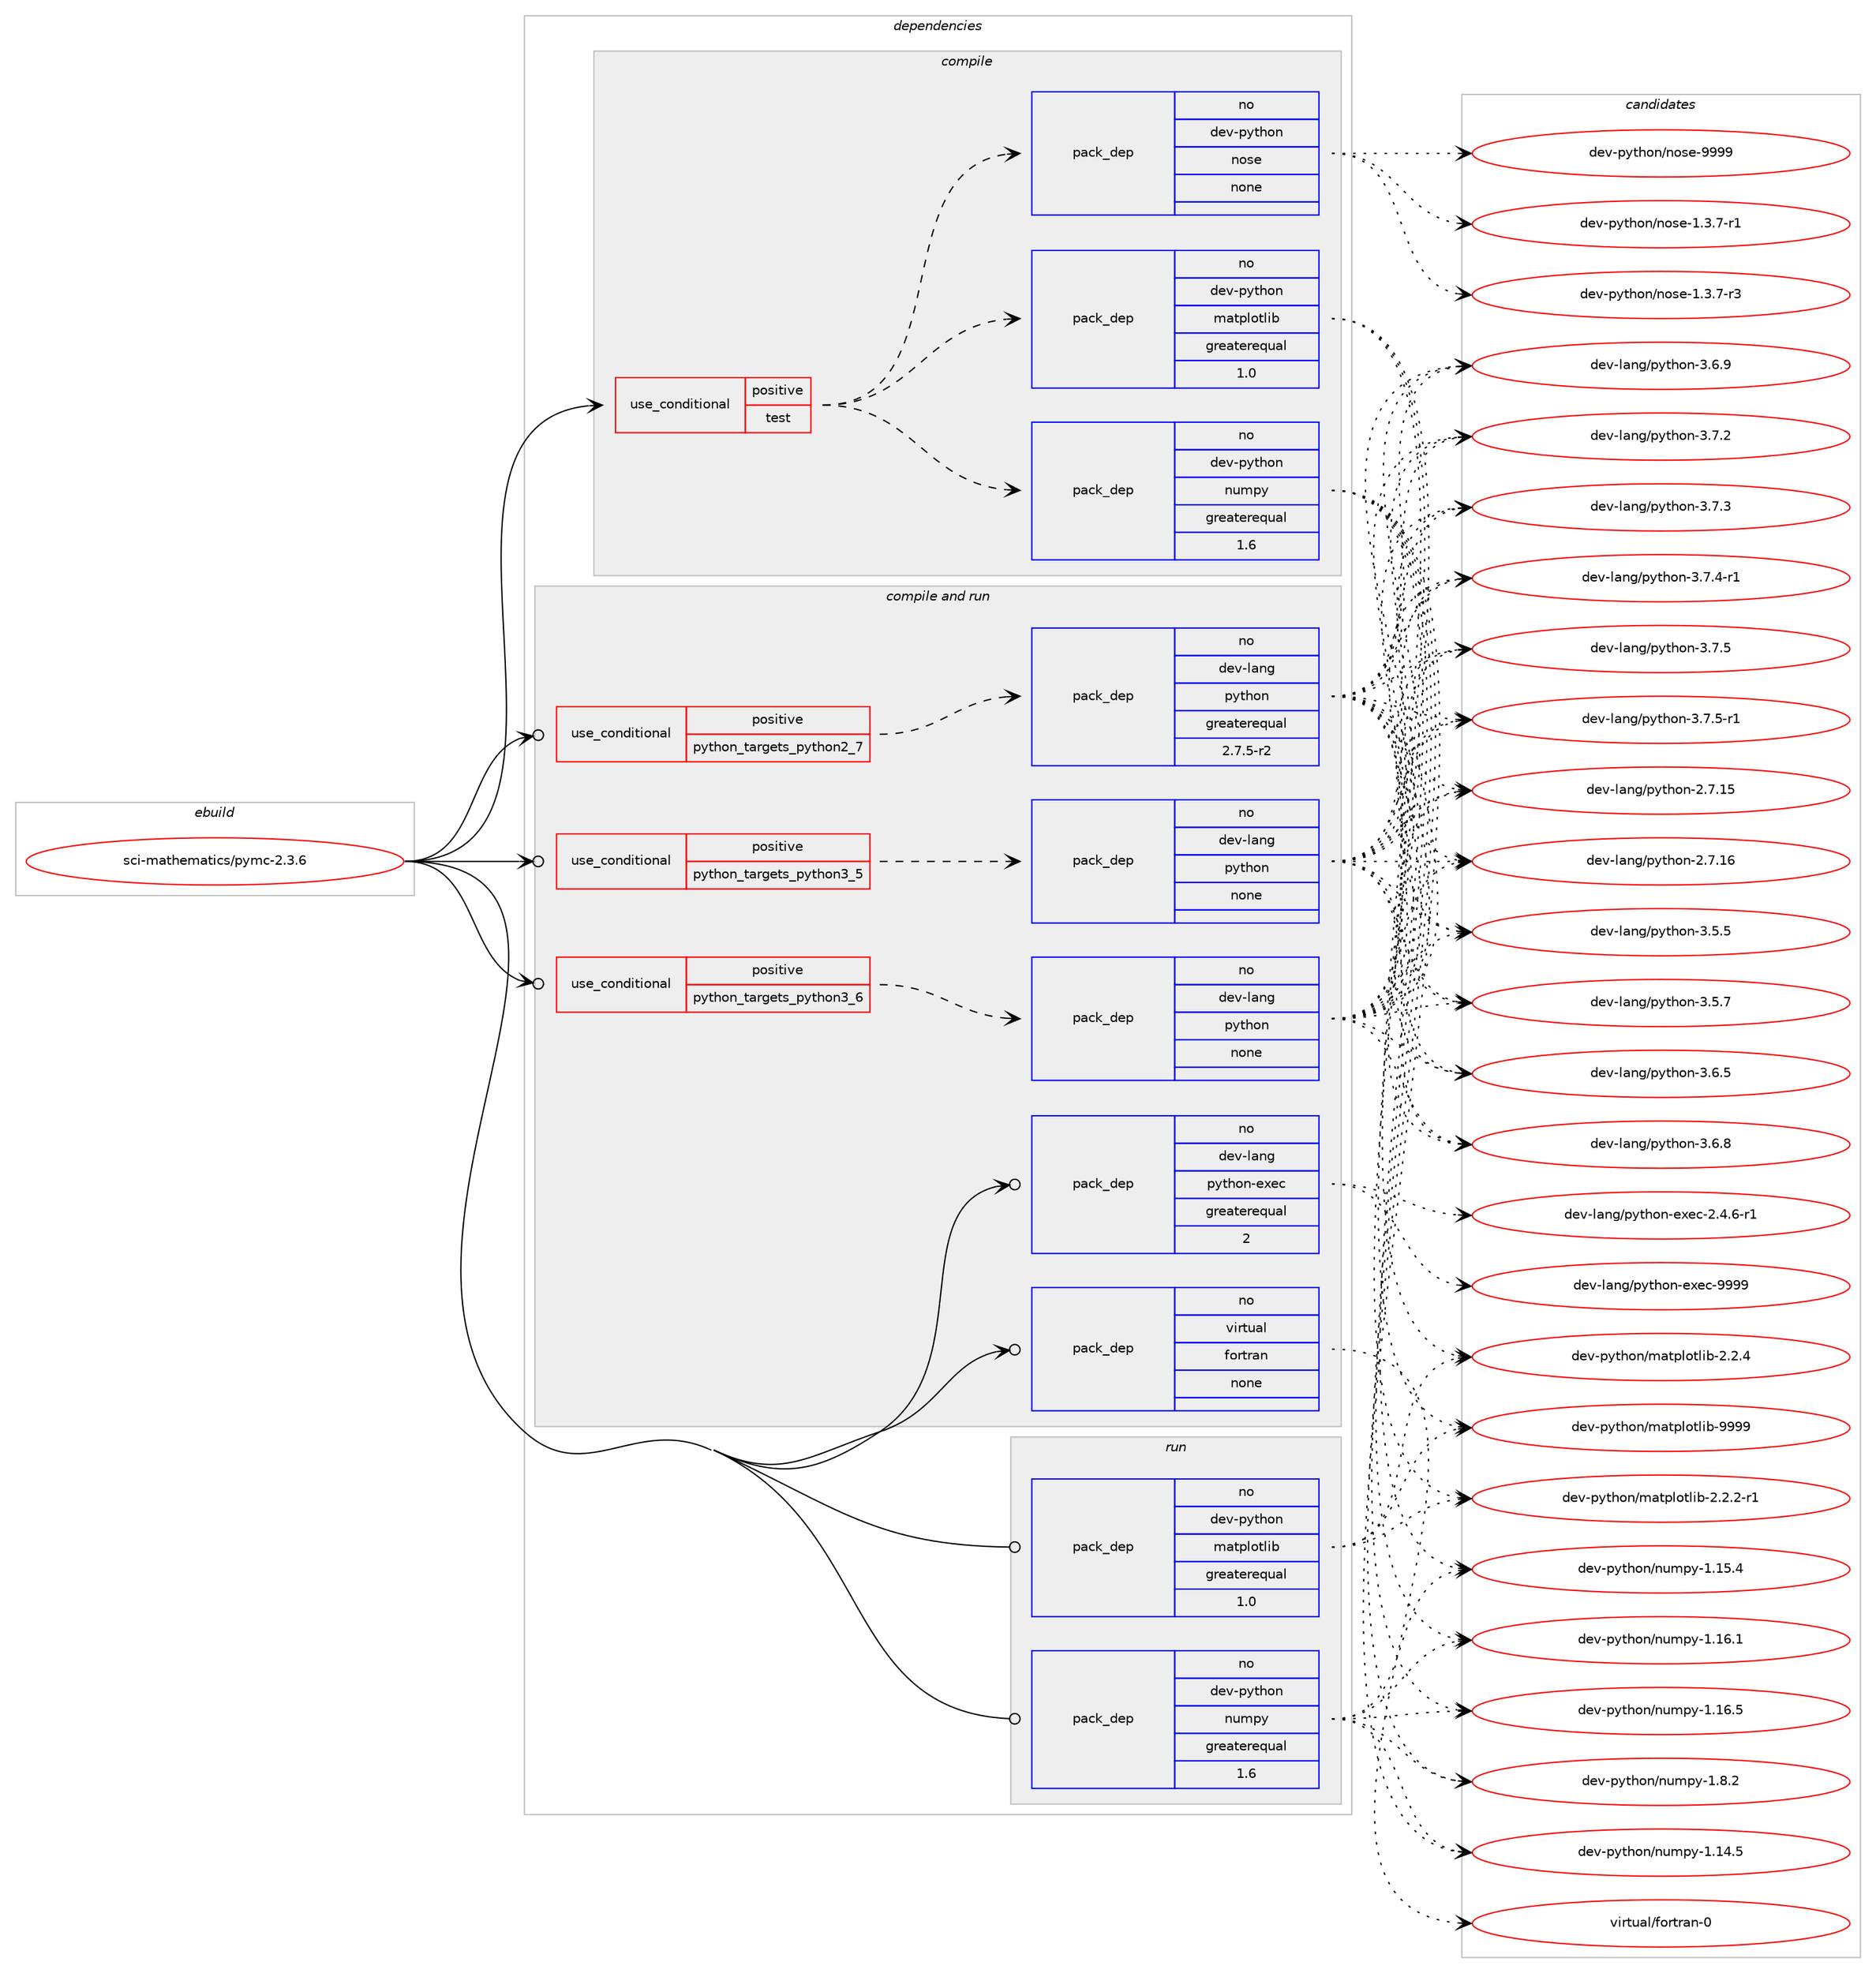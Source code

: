 digraph prolog {

# *************
# Graph options
# *************

newrank=true;
concentrate=true;
compound=true;
graph [rankdir=LR,fontname=Helvetica,fontsize=10,ranksep=1.5];#, ranksep=2.5, nodesep=0.2];
edge  [arrowhead=vee];
node  [fontname=Helvetica,fontsize=10];

# **********
# The ebuild
# **********

subgraph cluster_leftcol {
color=gray;
rank=same;
label=<<i>ebuild</i>>;
id [label="sci-mathematics/pymc-2.3.6", color=red, width=4, href="../sci-mathematics/pymc-2.3.6.svg"];
}

# ****************
# The dependencies
# ****************

subgraph cluster_midcol {
color=gray;
label=<<i>dependencies</i>>;
subgraph cluster_compile {
fillcolor="#eeeeee";
style=filled;
label=<<i>compile</i>>;
subgraph cond209347 {
dependency862152 [label=<<TABLE BORDER="0" CELLBORDER="1" CELLSPACING="0" CELLPADDING="4"><TR><TD ROWSPAN="3" CELLPADDING="10">use_conditional</TD></TR><TR><TD>positive</TD></TR><TR><TD>test</TD></TR></TABLE>>, shape=none, color=red];
subgraph pack637565 {
dependency862153 [label=<<TABLE BORDER="0" CELLBORDER="1" CELLSPACING="0" CELLPADDING="4" WIDTH="220"><TR><TD ROWSPAN="6" CELLPADDING="30">pack_dep</TD></TR><TR><TD WIDTH="110">no</TD></TR><TR><TD>dev-python</TD></TR><TR><TD>numpy</TD></TR><TR><TD>greaterequal</TD></TR><TR><TD>1.6</TD></TR></TABLE>>, shape=none, color=blue];
}
dependency862152:e -> dependency862153:w [weight=20,style="dashed",arrowhead="vee"];
subgraph pack637566 {
dependency862154 [label=<<TABLE BORDER="0" CELLBORDER="1" CELLSPACING="0" CELLPADDING="4" WIDTH="220"><TR><TD ROWSPAN="6" CELLPADDING="30">pack_dep</TD></TR><TR><TD WIDTH="110">no</TD></TR><TR><TD>dev-python</TD></TR><TR><TD>matplotlib</TD></TR><TR><TD>greaterequal</TD></TR><TR><TD>1.0</TD></TR></TABLE>>, shape=none, color=blue];
}
dependency862152:e -> dependency862154:w [weight=20,style="dashed",arrowhead="vee"];
subgraph pack637567 {
dependency862155 [label=<<TABLE BORDER="0" CELLBORDER="1" CELLSPACING="0" CELLPADDING="4" WIDTH="220"><TR><TD ROWSPAN="6" CELLPADDING="30">pack_dep</TD></TR><TR><TD WIDTH="110">no</TD></TR><TR><TD>dev-python</TD></TR><TR><TD>nose</TD></TR><TR><TD>none</TD></TR><TR><TD></TD></TR></TABLE>>, shape=none, color=blue];
}
dependency862152:e -> dependency862155:w [weight=20,style="dashed",arrowhead="vee"];
}
id:e -> dependency862152:w [weight=20,style="solid",arrowhead="vee"];
}
subgraph cluster_compileandrun {
fillcolor="#eeeeee";
style=filled;
label=<<i>compile and run</i>>;
subgraph cond209348 {
dependency862156 [label=<<TABLE BORDER="0" CELLBORDER="1" CELLSPACING="0" CELLPADDING="4"><TR><TD ROWSPAN="3" CELLPADDING="10">use_conditional</TD></TR><TR><TD>positive</TD></TR><TR><TD>python_targets_python2_7</TD></TR></TABLE>>, shape=none, color=red];
subgraph pack637568 {
dependency862157 [label=<<TABLE BORDER="0" CELLBORDER="1" CELLSPACING="0" CELLPADDING="4" WIDTH="220"><TR><TD ROWSPAN="6" CELLPADDING="30">pack_dep</TD></TR><TR><TD WIDTH="110">no</TD></TR><TR><TD>dev-lang</TD></TR><TR><TD>python</TD></TR><TR><TD>greaterequal</TD></TR><TR><TD>2.7.5-r2</TD></TR></TABLE>>, shape=none, color=blue];
}
dependency862156:e -> dependency862157:w [weight=20,style="dashed",arrowhead="vee"];
}
id:e -> dependency862156:w [weight=20,style="solid",arrowhead="odotvee"];
subgraph cond209349 {
dependency862158 [label=<<TABLE BORDER="0" CELLBORDER="1" CELLSPACING="0" CELLPADDING="4"><TR><TD ROWSPAN="3" CELLPADDING="10">use_conditional</TD></TR><TR><TD>positive</TD></TR><TR><TD>python_targets_python3_5</TD></TR></TABLE>>, shape=none, color=red];
subgraph pack637569 {
dependency862159 [label=<<TABLE BORDER="0" CELLBORDER="1" CELLSPACING="0" CELLPADDING="4" WIDTH="220"><TR><TD ROWSPAN="6" CELLPADDING="30">pack_dep</TD></TR><TR><TD WIDTH="110">no</TD></TR><TR><TD>dev-lang</TD></TR><TR><TD>python</TD></TR><TR><TD>none</TD></TR><TR><TD></TD></TR></TABLE>>, shape=none, color=blue];
}
dependency862158:e -> dependency862159:w [weight=20,style="dashed",arrowhead="vee"];
}
id:e -> dependency862158:w [weight=20,style="solid",arrowhead="odotvee"];
subgraph cond209350 {
dependency862160 [label=<<TABLE BORDER="0" CELLBORDER="1" CELLSPACING="0" CELLPADDING="4"><TR><TD ROWSPAN="3" CELLPADDING="10">use_conditional</TD></TR><TR><TD>positive</TD></TR><TR><TD>python_targets_python3_6</TD></TR></TABLE>>, shape=none, color=red];
subgraph pack637570 {
dependency862161 [label=<<TABLE BORDER="0" CELLBORDER="1" CELLSPACING="0" CELLPADDING="4" WIDTH="220"><TR><TD ROWSPAN="6" CELLPADDING="30">pack_dep</TD></TR><TR><TD WIDTH="110">no</TD></TR><TR><TD>dev-lang</TD></TR><TR><TD>python</TD></TR><TR><TD>none</TD></TR><TR><TD></TD></TR></TABLE>>, shape=none, color=blue];
}
dependency862160:e -> dependency862161:w [weight=20,style="dashed",arrowhead="vee"];
}
id:e -> dependency862160:w [weight=20,style="solid",arrowhead="odotvee"];
subgraph pack637571 {
dependency862162 [label=<<TABLE BORDER="0" CELLBORDER="1" CELLSPACING="0" CELLPADDING="4" WIDTH="220"><TR><TD ROWSPAN="6" CELLPADDING="30">pack_dep</TD></TR><TR><TD WIDTH="110">no</TD></TR><TR><TD>dev-lang</TD></TR><TR><TD>python-exec</TD></TR><TR><TD>greaterequal</TD></TR><TR><TD>2</TD></TR></TABLE>>, shape=none, color=blue];
}
id:e -> dependency862162:w [weight=20,style="solid",arrowhead="odotvee"];
subgraph pack637572 {
dependency862163 [label=<<TABLE BORDER="0" CELLBORDER="1" CELLSPACING="0" CELLPADDING="4" WIDTH="220"><TR><TD ROWSPAN="6" CELLPADDING="30">pack_dep</TD></TR><TR><TD WIDTH="110">no</TD></TR><TR><TD>virtual</TD></TR><TR><TD>fortran</TD></TR><TR><TD>none</TD></TR><TR><TD></TD></TR></TABLE>>, shape=none, color=blue];
}
id:e -> dependency862163:w [weight=20,style="solid",arrowhead="odotvee"];
}
subgraph cluster_run {
fillcolor="#eeeeee";
style=filled;
label=<<i>run</i>>;
subgraph pack637573 {
dependency862164 [label=<<TABLE BORDER="0" CELLBORDER="1" CELLSPACING="0" CELLPADDING="4" WIDTH="220"><TR><TD ROWSPAN="6" CELLPADDING="30">pack_dep</TD></TR><TR><TD WIDTH="110">no</TD></TR><TR><TD>dev-python</TD></TR><TR><TD>matplotlib</TD></TR><TR><TD>greaterequal</TD></TR><TR><TD>1.0</TD></TR></TABLE>>, shape=none, color=blue];
}
id:e -> dependency862164:w [weight=20,style="solid",arrowhead="odot"];
subgraph pack637574 {
dependency862165 [label=<<TABLE BORDER="0" CELLBORDER="1" CELLSPACING="0" CELLPADDING="4" WIDTH="220"><TR><TD ROWSPAN="6" CELLPADDING="30">pack_dep</TD></TR><TR><TD WIDTH="110">no</TD></TR><TR><TD>dev-python</TD></TR><TR><TD>numpy</TD></TR><TR><TD>greaterequal</TD></TR><TR><TD>1.6</TD></TR></TABLE>>, shape=none, color=blue];
}
id:e -> dependency862165:w [weight=20,style="solid",arrowhead="odot"];
}
}

# **************
# The candidates
# **************

subgraph cluster_choices {
rank=same;
color=gray;
label=<<i>candidates</i>>;

subgraph choice637565 {
color=black;
nodesep=1;
choice100101118451121211161041111104711011710911212145494649524653 [label="dev-python/numpy-1.14.5", color=red, width=4,href="../dev-python/numpy-1.14.5.svg"];
choice100101118451121211161041111104711011710911212145494649534652 [label="dev-python/numpy-1.15.4", color=red, width=4,href="../dev-python/numpy-1.15.4.svg"];
choice100101118451121211161041111104711011710911212145494649544649 [label="dev-python/numpy-1.16.1", color=red, width=4,href="../dev-python/numpy-1.16.1.svg"];
choice100101118451121211161041111104711011710911212145494649544653 [label="dev-python/numpy-1.16.5", color=red, width=4,href="../dev-python/numpy-1.16.5.svg"];
choice1001011184511212111610411111047110117109112121454946564650 [label="dev-python/numpy-1.8.2", color=red, width=4,href="../dev-python/numpy-1.8.2.svg"];
dependency862153:e -> choice100101118451121211161041111104711011710911212145494649524653:w [style=dotted,weight="100"];
dependency862153:e -> choice100101118451121211161041111104711011710911212145494649534652:w [style=dotted,weight="100"];
dependency862153:e -> choice100101118451121211161041111104711011710911212145494649544649:w [style=dotted,weight="100"];
dependency862153:e -> choice100101118451121211161041111104711011710911212145494649544653:w [style=dotted,weight="100"];
dependency862153:e -> choice1001011184511212111610411111047110117109112121454946564650:w [style=dotted,weight="100"];
}
subgraph choice637566 {
color=black;
nodesep=1;
choice100101118451121211161041111104710997116112108111116108105984550465046504511449 [label="dev-python/matplotlib-2.2.2-r1", color=red, width=4,href="../dev-python/matplotlib-2.2.2-r1.svg"];
choice10010111845112121116104111110471099711611210811111610810598455046504652 [label="dev-python/matplotlib-2.2.4", color=red, width=4,href="../dev-python/matplotlib-2.2.4.svg"];
choice100101118451121211161041111104710997116112108111116108105984557575757 [label="dev-python/matplotlib-9999", color=red, width=4,href="../dev-python/matplotlib-9999.svg"];
dependency862154:e -> choice100101118451121211161041111104710997116112108111116108105984550465046504511449:w [style=dotted,weight="100"];
dependency862154:e -> choice10010111845112121116104111110471099711611210811111610810598455046504652:w [style=dotted,weight="100"];
dependency862154:e -> choice100101118451121211161041111104710997116112108111116108105984557575757:w [style=dotted,weight="100"];
}
subgraph choice637567 {
color=black;
nodesep=1;
choice10010111845112121116104111110471101111151014549465146554511449 [label="dev-python/nose-1.3.7-r1", color=red, width=4,href="../dev-python/nose-1.3.7-r1.svg"];
choice10010111845112121116104111110471101111151014549465146554511451 [label="dev-python/nose-1.3.7-r3", color=red, width=4,href="../dev-python/nose-1.3.7-r3.svg"];
choice10010111845112121116104111110471101111151014557575757 [label="dev-python/nose-9999", color=red, width=4,href="../dev-python/nose-9999.svg"];
dependency862155:e -> choice10010111845112121116104111110471101111151014549465146554511449:w [style=dotted,weight="100"];
dependency862155:e -> choice10010111845112121116104111110471101111151014549465146554511451:w [style=dotted,weight="100"];
dependency862155:e -> choice10010111845112121116104111110471101111151014557575757:w [style=dotted,weight="100"];
}
subgraph choice637568 {
color=black;
nodesep=1;
choice10010111845108971101034711212111610411111045504655464953 [label="dev-lang/python-2.7.15", color=red, width=4,href="../dev-lang/python-2.7.15.svg"];
choice10010111845108971101034711212111610411111045504655464954 [label="dev-lang/python-2.7.16", color=red, width=4,href="../dev-lang/python-2.7.16.svg"];
choice100101118451089711010347112121116104111110455146534653 [label="dev-lang/python-3.5.5", color=red, width=4,href="../dev-lang/python-3.5.5.svg"];
choice100101118451089711010347112121116104111110455146534655 [label="dev-lang/python-3.5.7", color=red, width=4,href="../dev-lang/python-3.5.7.svg"];
choice100101118451089711010347112121116104111110455146544653 [label="dev-lang/python-3.6.5", color=red, width=4,href="../dev-lang/python-3.6.5.svg"];
choice100101118451089711010347112121116104111110455146544656 [label="dev-lang/python-3.6.8", color=red, width=4,href="../dev-lang/python-3.6.8.svg"];
choice100101118451089711010347112121116104111110455146544657 [label="dev-lang/python-3.6.9", color=red, width=4,href="../dev-lang/python-3.6.9.svg"];
choice100101118451089711010347112121116104111110455146554650 [label="dev-lang/python-3.7.2", color=red, width=4,href="../dev-lang/python-3.7.2.svg"];
choice100101118451089711010347112121116104111110455146554651 [label="dev-lang/python-3.7.3", color=red, width=4,href="../dev-lang/python-3.7.3.svg"];
choice1001011184510897110103471121211161041111104551465546524511449 [label="dev-lang/python-3.7.4-r1", color=red, width=4,href="../dev-lang/python-3.7.4-r1.svg"];
choice100101118451089711010347112121116104111110455146554653 [label="dev-lang/python-3.7.5", color=red, width=4,href="../dev-lang/python-3.7.5.svg"];
choice1001011184510897110103471121211161041111104551465546534511449 [label="dev-lang/python-3.7.5-r1", color=red, width=4,href="../dev-lang/python-3.7.5-r1.svg"];
dependency862157:e -> choice10010111845108971101034711212111610411111045504655464953:w [style=dotted,weight="100"];
dependency862157:e -> choice10010111845108971101034711212111610411111045504655464954:w [style=dotted,weight="100"];
dependency862157:e -> choice100101118451089711010347112121116104111110455146534653:w [style=dotted,weight="100"];
dependency862157:e -> choice100101118451089711010347112121116104111110455146534655:w [style=dotted,weight="100"];
dependency862157:e -> choice100101118451089711010347112121116104111110455146544653:w [style=dotted,weight="100"];
dependency862157:e -> choice100101118451089711010347112121116104111110455146544656:w [style=dotted,weight="100"];
dependency862157:e -> choice100101118451089711010347112121116104111110455146544657:w [style=dotted,weight="100"];
dependency862157:e -> choice100101118451089711010347112121116104111110455146554650:w [style=dotted,weight="100"];
dependency862157:e -> choice100101118451089711010347112121116104111110455146554651:w [style=dotted,weight="100"];
dependency862157:e -> choice1001011184510897110103471121211161041111104551465546524511449:w [style=dotted,weight="100"];
dependency862157:e -> choice100101118451089711010347112121116104111110455146554653:w [style=dotted,weight="100"];
dependency862157:e -> choice1001011184510897110103471121211161041111104551465546534511449:w [style=dotted,weight="100"];
}
subgraph choice637569 {
color=black;
nodesep=1;
choice10010111845108971101034711212111610411111045504655464953 [label="dev-lang/python-2.7.15", color=red, width=4,href="../dev-lang/python-2.7.15.svg"];
choice10010111845108971101034711212111610411111045504655464954 [label="dev-lang/python-2.7.16", color=red, width=4,href="../dev-lang/python-2.7.16.svg"];
choice100101118451089711010347112121116104111110455146534653 [label="dev-lang/python-3.5.5", color=red, width=4,href="../dev-lang/python-3.5.5.svg"];
choice100101118451089711010347112121116104111110455146534655 [label="dev-lang/python-3.5.7", color=red, width=4,href="../dev-lang/python-3.5.7.svg"];
choice100101118451089711010347112121116104111110455146544653 [label="dev-lang/python-3.6.5", color=red, width=4,href="../dev-lang/python-3.6.5.svg"];
choice100101118451089711010347112121116104111110455146544656 [label="dev-lang/python-3.6.8", color=red, width=4,href="../dev-lang/python-3.6.8.svg"];
choice100101118451089711010347112121116104111110455146544657 [label="dev-lang/python-3.6.9", color=red, width=4,href="../dev-lang/python-3.6.9.svg"];
choice100101118451089711010347112121116104111110455146554650 [label="dev-lang/python-3.7.2", color=red, width=4,href="../dev-lang/python-3.7.2.svg"];
choice100101118451089711010347112121116104111110455146554651 [label="dev-lang/python-3.7.3", color=red, width=4,href="../dev-lang/python-3.7.3.svg"];
choice1001011184510897110103471121211161041111104551465546524511449 [label="dev-lang/python-3.7.4-r1", color=red, width=4,href="../dev-lang/python-3.7.4-r1.svg"];
choice100101118451089711010347112121116104111110455146554653 [label="dev-lang/python-3.7.5", color=red, width=4,href="../dev-lang/python-3.7.5.svg"];
choice1001011184510897110103471121211161041111104551465546534511449 [label="dev-lang/python-3.7.5-r1", color=red, width=4,href="../dev-lang/python-3.7.5-r1.svg"];
dependency862159:e -> choice10010111845108971101034711212111610411111045504655464953:w [style=dotted,weight="100"];
dependency862159:e -> choice10010111845108971101034711212111610411111045504655464954:w [style=dotted,weight="100"];
dependency862159:e -> choice100101118451089711010347112121116104111110455146534653:w [style=dotted,weight="100"];
dependency862159:e -> choice100101118451089711010347112121116104111110455146534655:w [style=dotted,weight="100"];
dependency862159:e -> choice100101118451089711010347112121116104111110455146544653:w [style=dotted,weight="100"];
dependency862159:e -> choice100101118451089711010347112121116104111110455146544656:w [style=dotted,weight="100"];
dependency862159:e -> choice100101118451089711010347112121116104111110455146544657:w [style=dotted,weight="100"];
dependency862159:e -> choice100101118451089711010347112121116104111110455146554650:w [style=dotted,weight="100"];
dependency862159:e -> choice100101118451089711010347112121116104111110455146554651:w [style=dotted,weight="100"];
dependency862159:e -> choice1001011184510897110103471121211161041111104551465546524511449:w [style=dotted,weight="100"];
dependency862159:e -> choice100101118451089711010347112121116104111110455146554653:w [style=dotted,weight="100"];
dependency862159:e -> choice1001011184510897110103471121211161041111104551465546534511449:w [style=dotted,weight="100"];
}
subgraph choice637570 {
color=black;
nodesep=1;
choice10010111845108971101034711212111610411111045504655464953 [label="dev-lang/python-2.7.15", color=red, width=4,href="../dev-lang/python-2.7.15.svg"];
choice10010111845108971101034711212111610411111045504655464954 [label="dev-lang/python-2.7.16", color=red, width=4,href="../dev-lang/python-2.7.16.svg"];
choice100101118451089711010347112121116104111110455146534653 [label="dev-lang/python-3.5.5", color=red, width=4,href="../dev-lang/python-3.5.5.svg"];
choice100101118451089711010347112121116104111110455146534655 [label="dev-lang/python-3.5.7", color=red, width=4,href="../dev-lang/python-3.5.7.svg"];
choice100101118451089711010347112121116104111110455146544653 [label="dev-lang/python-3.6.5", color=red, width=4,href="../dev-lang/python-3.6.5.svg"];
choice100101118451089711010347112121116104111110455146544656 [label="dev-lang/python-3.6.8", color=red, width=4,href="../dev-lang/python-3.6.8.svg"];
choice100101118451089711010347112121116104111110455146544657 [label="dev-lang/python-3.6.9", color=red, width=4,href="../dev-lang/python-3.6.9.svg"];
choice100101118451089711010347112121116104111110455146554650 [label="dev-lang/python-3.7.2", color=red, width=4,href="../dev-lang/python-3.7.2.svg"];
choice100101118451089711010347112121116104111110455146554651 [label="dev-lang/python-3.7.3", color=red, width=4,href="../dev-lang/python-3.7.3.svg"];
choice1001011184510897110103471121211161041111104551465546524511449 [label="dev-lang/python-3.7.4-r1", color=red, width=4,href="../dev-lang/python-3.7.4-r1.svg"];
choice100101118451089711010347112121116104111110455146554653 [label="dev-lang/python-3.7.5", color=red, width=4,href="../dev-lang/python-3.7.5.svg"];
choice1001011184510897110103471121211161041111104551465546534511449 [label="dev-lang/python-3.7.5-r1", color=red, width=4,href="../dev-lang/python-3.7.5-r1.svg"];
dependency862161:e -> choice10010111845108971101034711212111610411111045504655464953:w [style=dotted,weight="100"];
dependency862161:e -> choice10010111845108971101034711212111610411111045504655464954:w [style=dotted,weight="100"];
dependency862161:e -> choice100101118451089711010347112121116104111110455146534653:w [style=dotted,weight="100"];
dependency862161:e -> choice100101118451089711010347112121116104111110455146534655:w [style=dotted,weight="100"];
dependency862161:e -> choice100101118451089711010347112121116104111110455146544653:w [style=dotted,weight="100"];
dependency862161:e -> choice100101118451089711010347112121116104111110455146544656:w [style=dotted,weight="100"];
dependency862161:e -> choice100101118451089711010347112121116104111110455146544657:w [style=dotted,weight="100"];
dependency862161:e -> choice100101118451089711010347112121116104111110455146554650:w [style=dotted,weight="100"];
dependency862161:e -> choice100101118451089711010347112121116104111110455146554651:w [style=dotted,weight="100"];
dependency862161:e -> choice1001011184510897110103471121211161041111104551465546524511449:w [style=dotted,weight="100"];
dependency862161:e -> choice100101118451089711010347112121116104111110455146554653:w [style=dotted,weight="100"];
dependency862161:e -> choice1001011184510897110103471121211161041111104551465546534511449:w [style=dotted,weight="100"];
}
subgraph choice637571 {
color=black;
nodesep=1;
choice10010111845108971101034711212111610411111045101120101994550465246544511449 [label="dev-lang/python-exec-2.4.6-r1", color=red, width=4,href="../dev-lang/python-exec-2.4.6-r1.svg"];
choice10010111845108971101034711212111610411111045101120101994557575757 [label="dev-lang/python-exec-9999", color=red, width=4,href="../dev-lang/python-exec-9999.svg"];
dependency862162:e -> choice10010111845108971101034711212111610411111045101120101994550465246544511449:w [style=dotted,weight="100"];
dependency862162:e -> choice10010111845108971101034711212111610411111045101120101994557575757:w [style=dotted,weight="100"];
}
subgraph choice637572 {
color=black;
nodesep=1;
choice1181051141161179710847102111114116114971104548 [label="virtual/fortran-0", color=red, width=4,href="../virtual/fortran-0.svg"];
dependency862163:e -> choice1181051141161179710847102111114116114971104548:w [style=dotted,weight="100"];
}
subgraph choice637573 {
color=black;
nodesep=1;
choice100101118451121211161041111104710997116112108111116108105984550465046504511449 [label="dev-python/matplotlib-2.2.2-r1", color=red, width=4,href="../dev-python/matplotlib-2.2.2-r1.svg"];
choice10010111845112121116104111110471099711611210811111610810598455046504652 [label="dev-python/matplotlib-2.2.4", color=red, width=4,href="../dev-python/matplotlib-2.2.4.svg"];
choice100101118451121211161041111104710997116112108111116108105984557575757 [label="dev-python/matplotlib-9999", color=red, width=4,href="../dev-python/matplotlib-9999.svg"];
dependency862164:e -> choice100101118451121211161041111104710997116112108111116108105984550465046504511449:w [style=dotted,weight="100"];
dependency862164:e -> choice10010111845112121116104111110471099711611210811111610810598455046504652:w [style=dotted,weight="100"];
dependency862164:e -> choice100101118451121211161041111104710997116112108111116108105984557575757:w [style=dotted,weight="100"];
}
subgraph choice637574 {
color=black;
nodesep=1;
choice100101118451121211161041111104711011710911212145494649524653 [label="dev-python/numpy-1.14.5", color=red, width=4,href="../dev-python/numpy-1.14.5.svg"];
choice100101118451121211161041111104711011710911212145494649534652 [label="dev-python/numpy-1.15.4", color=red, width=4,href="../dev-python/numpy-1.15.4.svg"];
choice100101118451121211161041111104711011710911212145494649544649 [label="dev-python/numpy-1.16.1", color=red, width=4,href="../dev-python/numpy-1.16.1.svg"];
choice100101118451121211161041111104711011710911212145494649544653 [label="dev-python/numpy-1.16.5", color=red, width=4,href="../dev-python/numpy-1.16.5.svg"];
choice1001011184511212111610411111047110117109112121454946564650 [label="dev-python/numpy-1.8.2", color=red, width=4,href="../dev-python/numpy-1.8.2.svg"];
dependency862165:e -> choice100101118451121211161041111104711011710911212145494649524653:w [style=dotted,weight="100"];
dependency862165:e -> choice100101118451121211161041111104711011710911212145494649534652:w [style=dotted,weight="100"];
dependency862165:e -> choice100101118451121211161041111104711011710911212145494649544649:w [style=dotted,weight="100"];
dependency862165:e -> choice100101118451121211161041111104711011710911212145494649544653:w [style=dotted,weight="100"];
dependency862165:e -> choice1001011184511212111610411111047110117109112121454946564650:w [style=dotted,weight="100"];
}
}

}
